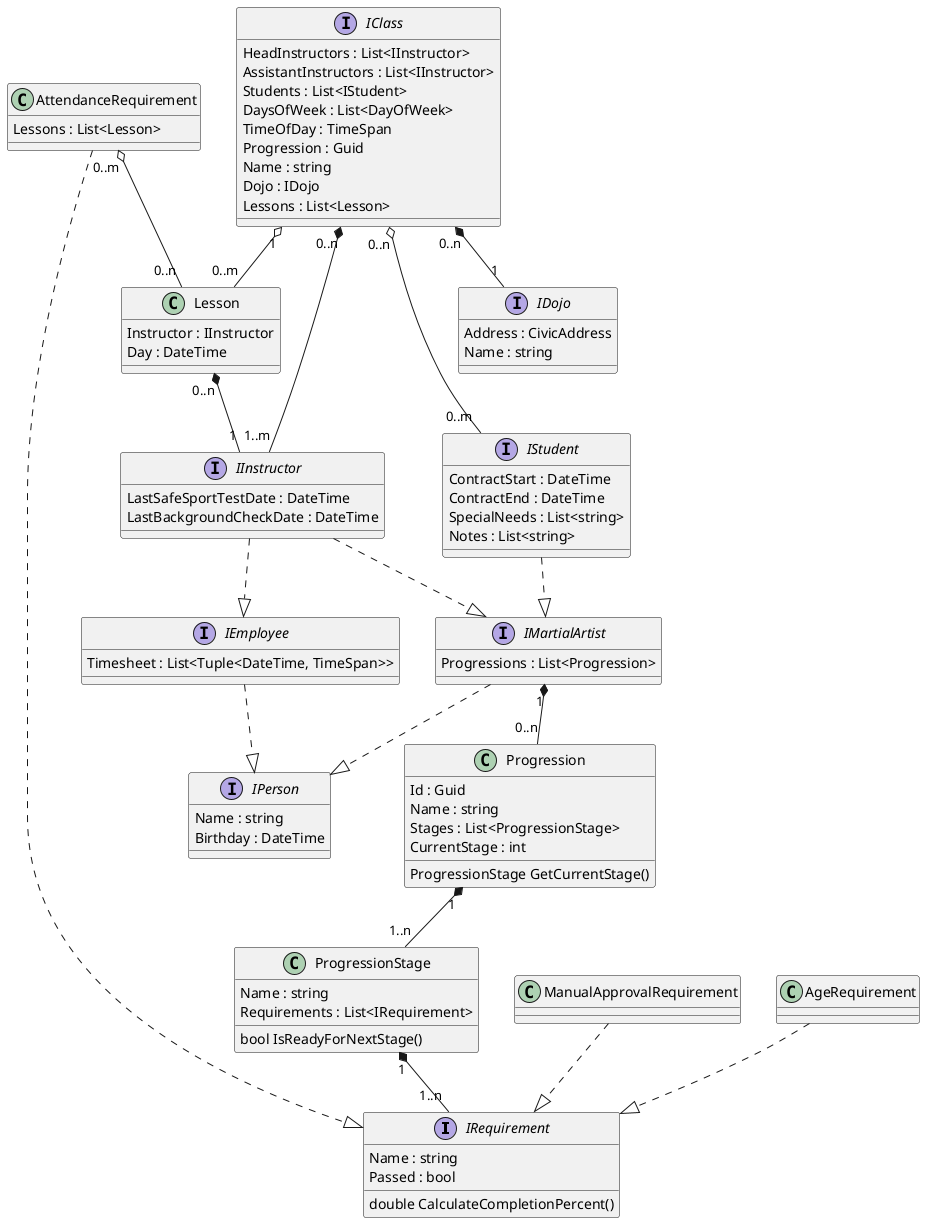 @startuml


interface IRequirement
{
    Name : string
    Passed : bool
    double CalculateCompletionPercent()
}

class AttendanceRequirement
{
    Lessons : List<Lesson>
}

class ManualApprovalRequirement
{
}

class AgeRequirement
{
}

class ProgressionStage
{
    Name : string
    Requirements : List<IRequirement>
    bool IsReadyForNextStage()
}

class Progression
{
    Id : Guid
    Name : string
    Stages : List<ProgressionStage>
    ProgressionStage GetCurrentStage()
    CurrentStage : int
}

interface IPerson
{
    Name : string
    Birthday : DateTime
}

interface IEmployee
{
    Timesheet : List<Tuple<DateTime, TimeSpan>>
}

interface IMartialArtist
{
    Progressions : List<Progression>
}

interface IInstructor
{
    LastSafeSportTestDate : DateTime
    LastBackgroundCheckDate : DateTime
}

class Lesson
{
    Instructor : IInstructor
    Day : DateTime
}

interface IStudent
{
    ContractStart : DateTime
    ContractEnd : DateTime
    SpecialNeeds : List<string>
    Notes : List<string>
}

interface IDojo
{
    Address : CivicAddress
    Name : string
}

interface IClass
{
    HeadInstructors : List<IInstructor>
    AssistantInstructors : List<IInstructor>
    Students : List<IStudent>
    DaysOfWeek : List<DayOfWeek>
    TimeOfDay : TimeSpan
    Progression : Guid
    Name : string
    Dojo : IDojo
    Lessons : List<Lesson>
}

IMartialArtist ..|> IPerson
IEmployee ..|> IPerson
IInstructor ..|> IEmployee
IInstructor ..|> IMartialArtist
IStudent ..|> IMartialArtist

AttendanceRequirement ..|> IRequirement
ManualApprovalRequirement ..|> IRequirement
AgeRequirement ..|> IRequirement

ProgressionStage "1" *-- "1..n" IRequirement
Progression "1" *-- "1..n" ProgressionStage
AttendanceRequirement "0..m" o-- "0..n" Lesson

IMartialArtist "1" *-- "0..n" Progression

IClass "0..n" *-- "1..m" IInstructor
IClass "0..n" o-- "0..m" IStudent
IClass "0..n" *-- "1" IDojo
IClass "1" o-- "0..m" Lesson

Lesson "0..n" *-- "1" IInstructor

@enduml